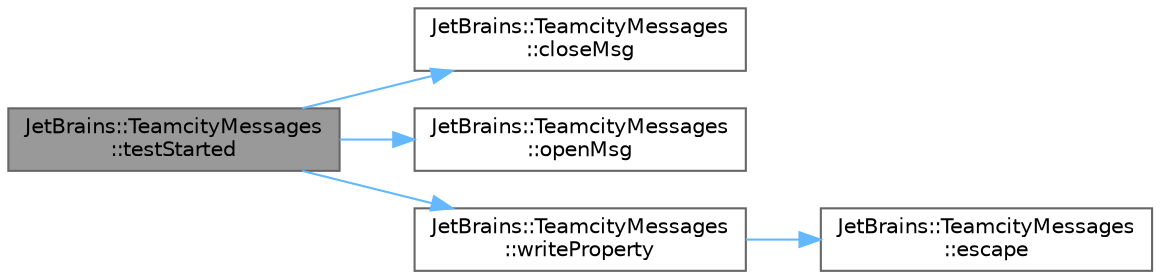 digraph "JetBrains::TeamcityMessages::testStarted"
{
 // LATEX_PDF_SIZE
  bgcolor="transparent";
  edge [fontname=Helvetica,fontsize=10,labelfontname=Helvetica,labelfontsize=10];
  node [fontname=Helvetica,fontsize=10,shape=box,height=0.2,width=0.4];
  rankdir="LR";
  Node1 [id="Node000001",label="JetBrains::TeamcityMessages\l::testStarted",height=0.2,width=0.4,color="gray40", fillcolor="grey60", style="filled", fontcolor="black",tooltip=" "];
  Node1 -> Node2 [id="edge1_Node000001_Node000002",color="steelblue1",style="solid",tooltip=" "];
  Node2 [id="Node000002",label="JetBrains::TeamcityMessages\l::closeMsg",height=0.2,width=0.4,color="grey40", fillcolor="white", style="filled",URL="$class_jet_brains_1_1_teamcity_messages.html#a241ab61d8adc8597db5afb9e750b928c",tooltip=" "];
  Node1 -> Node3 [id="edge2_Node000001_Node000003",color="steelblue1",style="solid",tooltip=" "];
  Node3 [id="Node000003",label="JetBrains::TeamcityMessages\l::openMsg",height=0.2,width=0.4,color="grey40", fillcolor="white", style="filled",URL="$class_jet_brains_1_1_teamcity_messages.html#a6804329a2662d0b02c0ea6a9a8a6b6fd",tooltip=" "];
  Node1 -> Node4 [id="edge3_Node000001_Node000004",color="steelblue1",style="solid",tooltip=" "];
  Node4 [id="Node000004",label="JetBrains::TeamcityMessages\l::writeProperty",height=0.2,width=0.4,color="grey40", fillcolor="white", style="filled",URL="$class_jet_brains_1_1_teamcity_messages.html#a14ef44534eca026cba87ed9ec41ea7bb",tooltip=" "];
  Node4 -> Node5 [id="edge4_Node000004_Node000005",color="steelblue1",style="solid",tooltip=" "];
  Node5 [id="Node000005",label="JetBrains::TeamcityMessages\l::escape",height=0.2,width=0.4,color="grey40", fillcolor="white", style="filled",URL="$class_jet_brains_1_1_teamcity_messages.html#a5579c81dcf7436c91ab43c353f1710bb",tooltip=" "];
}
